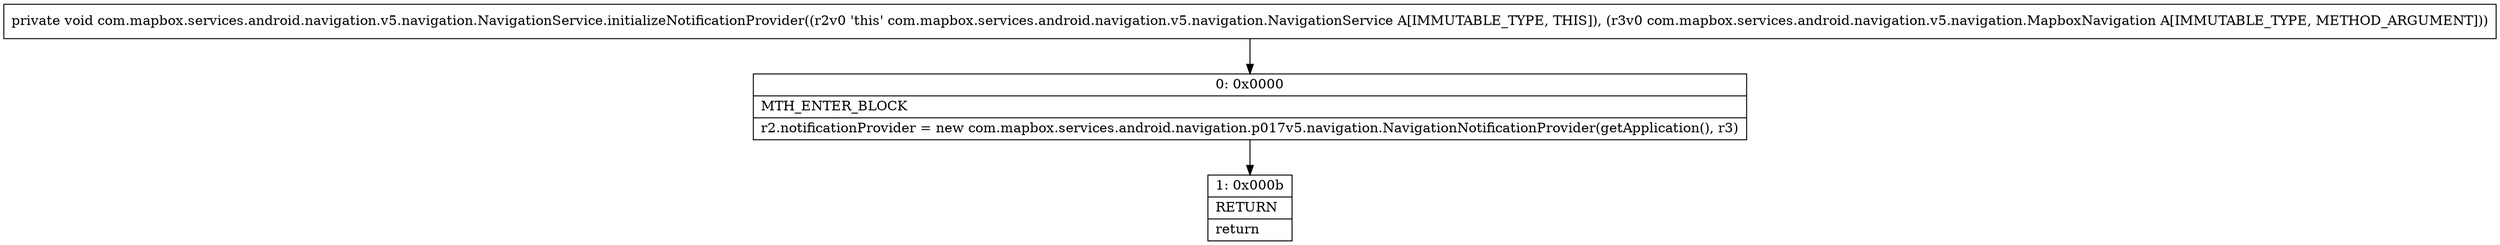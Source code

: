 digraph "CFG forcom.mapbox.services.android.navigation.v5.navigation.NavigationService.initializeNotificationProvider(Lcom\/mapbox\/services\/android\/navigation\/v5\/navigation\/MapboxNavigation;)V" {
Node_0 [shape=record,label="{0\:\ 0x0000|MTH_ENTER_BLOCK\l|r2.notificationProvider = new com.mapbox.services.android.navigation.p017v5.navigation.NavigationNotificationProvider(getApplication(), r3)\l}"];
Node_1 [shape=record,label="{1\:\ 0x000b|RETURN\l|return\l}"];
MethodNode[shape=record,label="{private void com.mapbox.services.android.navigation.v5.navigation.NavigationService.initializeNotificationProvider((r2v0 'this' com.mapbox.services.android.navigation.v5.navigation.NavigationService A[IMMUTABLE_TYPE, THIS]), (r3v0 com.mapbox.services.android.navigation.v5.navigation.MapboxNavigation A[IMMUTABLE_TYPE, METHOD_ARGUMENT])) }"];
MethodNode -> Node_0;
Node_0 -> Node_1;
}

